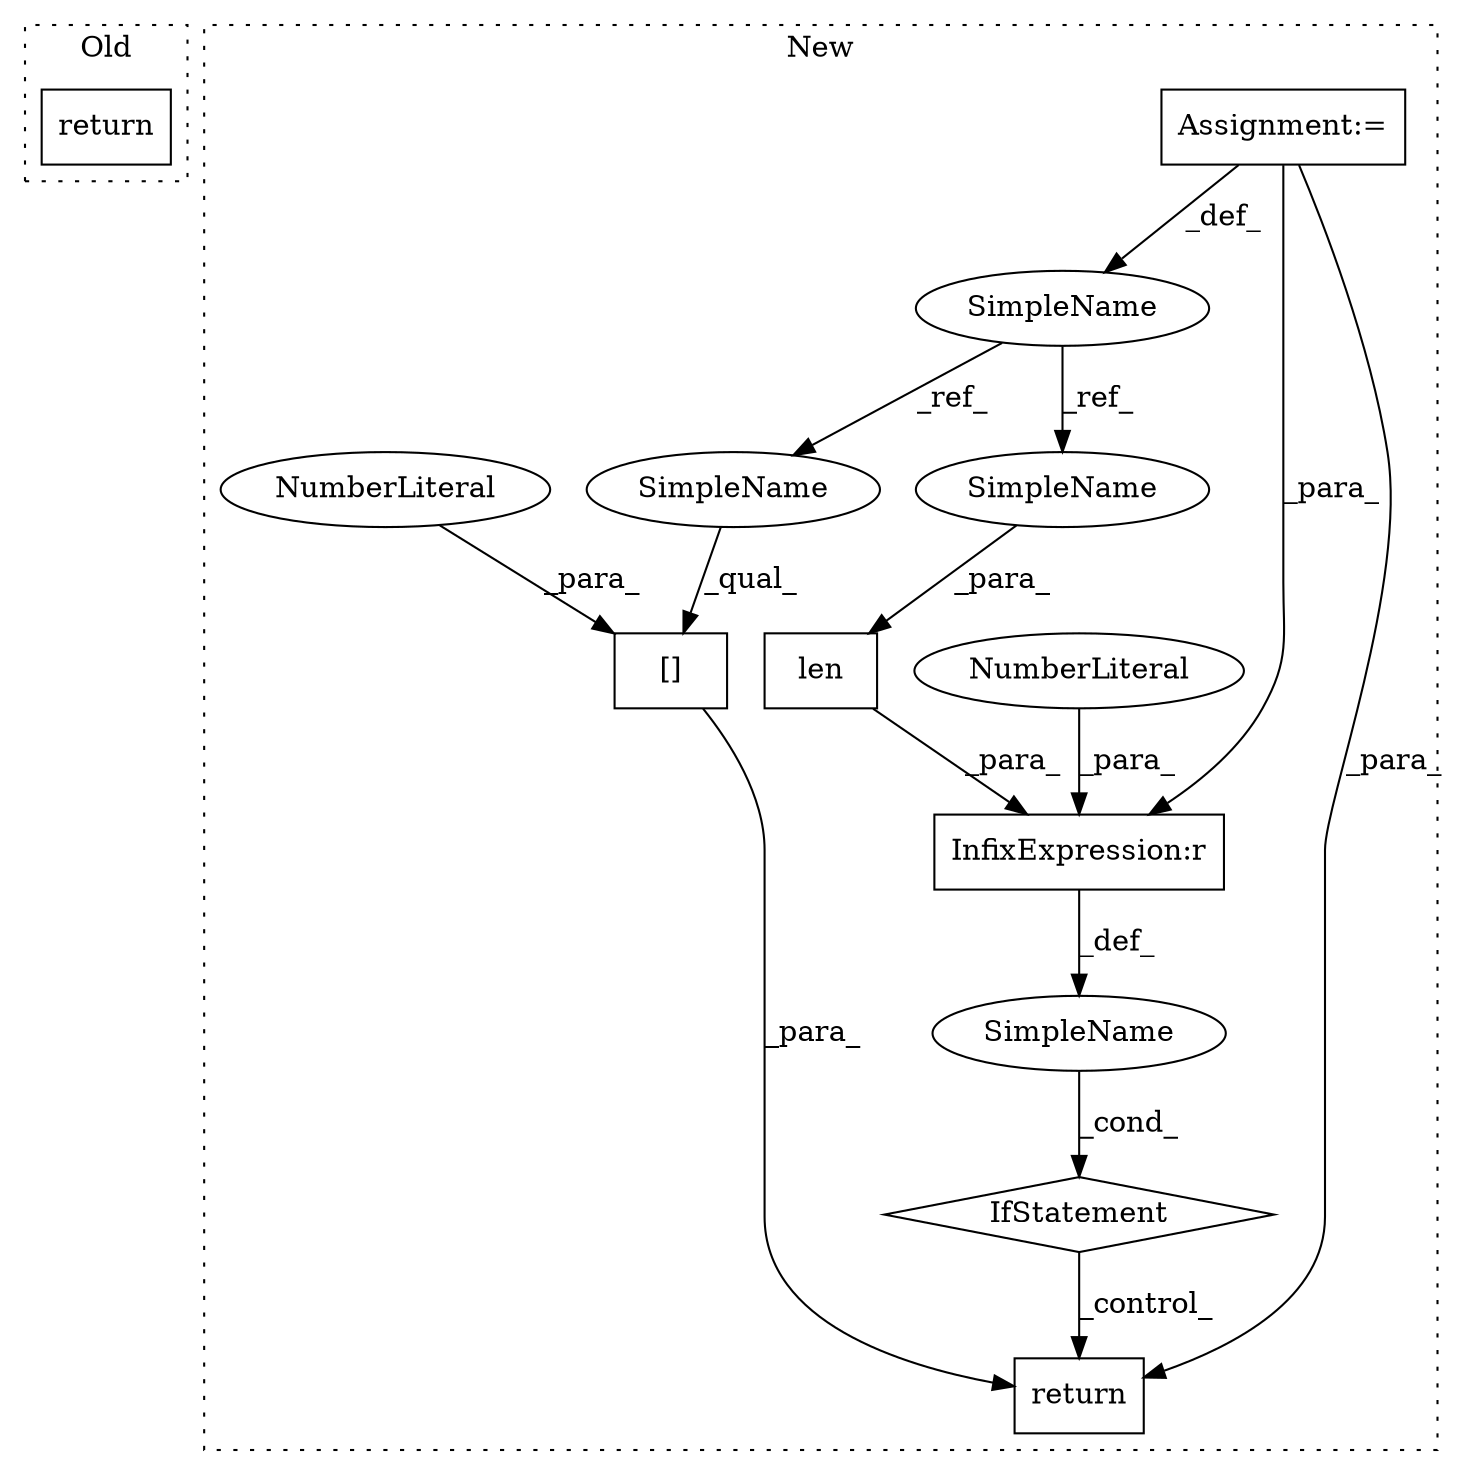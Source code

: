 digraph G {
subgraph cluster0 {
1 [label="return" a="41" s="1418" l="7" shape="box"];
label = "Old";
style="dotted";
}
subgraph cluster1 {
2 [label="len" a="32" s="1076,1087" l="4,1" shape="box"];
3 [label="InfixExpression:r" a="27" s="1088" l="4" shape="box"];
4 [label="NumberLiteral" a="34" s="1092" l="1" shape="ellipse"];
5 [label="IfStatement" a="25" s="1072,1093" l="4,2" shape="diamond"];
6 [label="Assignment:=" a="7" s="901" l="1" shape="box"];
7 [label="[]" a="2" s="1110,1119" l="8,1" shape="box"];
8 [label="SimpleName" a="42" s="894" l="7" shape="ellipse"];
9 [label="NumberLiteral" a="34" s="1118" l="1" shape="ellipse"];
10 [label="SimpleName" a="42" s="" l="" shape="ellipse"];
11 [label="return" a="41" s="1103" l="7" shape="box"];
12 [label="SimpleName" a="42" s="1110" l="7" shape="ellipse"];
13 [label="SimpleName" a="42" s="1080" l="7" shape="ellipse"];
label = "New";
style="dotted";
}
2 -> 3 [label="_para_"];
3 -> 10 [label="_def_"];
4 -> 3 [label="_para_"];
5 -> 11 [label="_control_"];
6 -> 11 [label="_para_"];
6 -> 3 [label="_para_"];
6 -> 8 [label="_def_"];
7 -> 11 [label="_para_"];
8 -> 12 [label="_ref_"];
8 -> 13 [label="_ref_"];
9 -> 7 [label="_para_"];
10 -> 5 [label="_cond_"];
12 -> 7 [label="_qual_"];
13 -> 2 [label="_para_"];
}